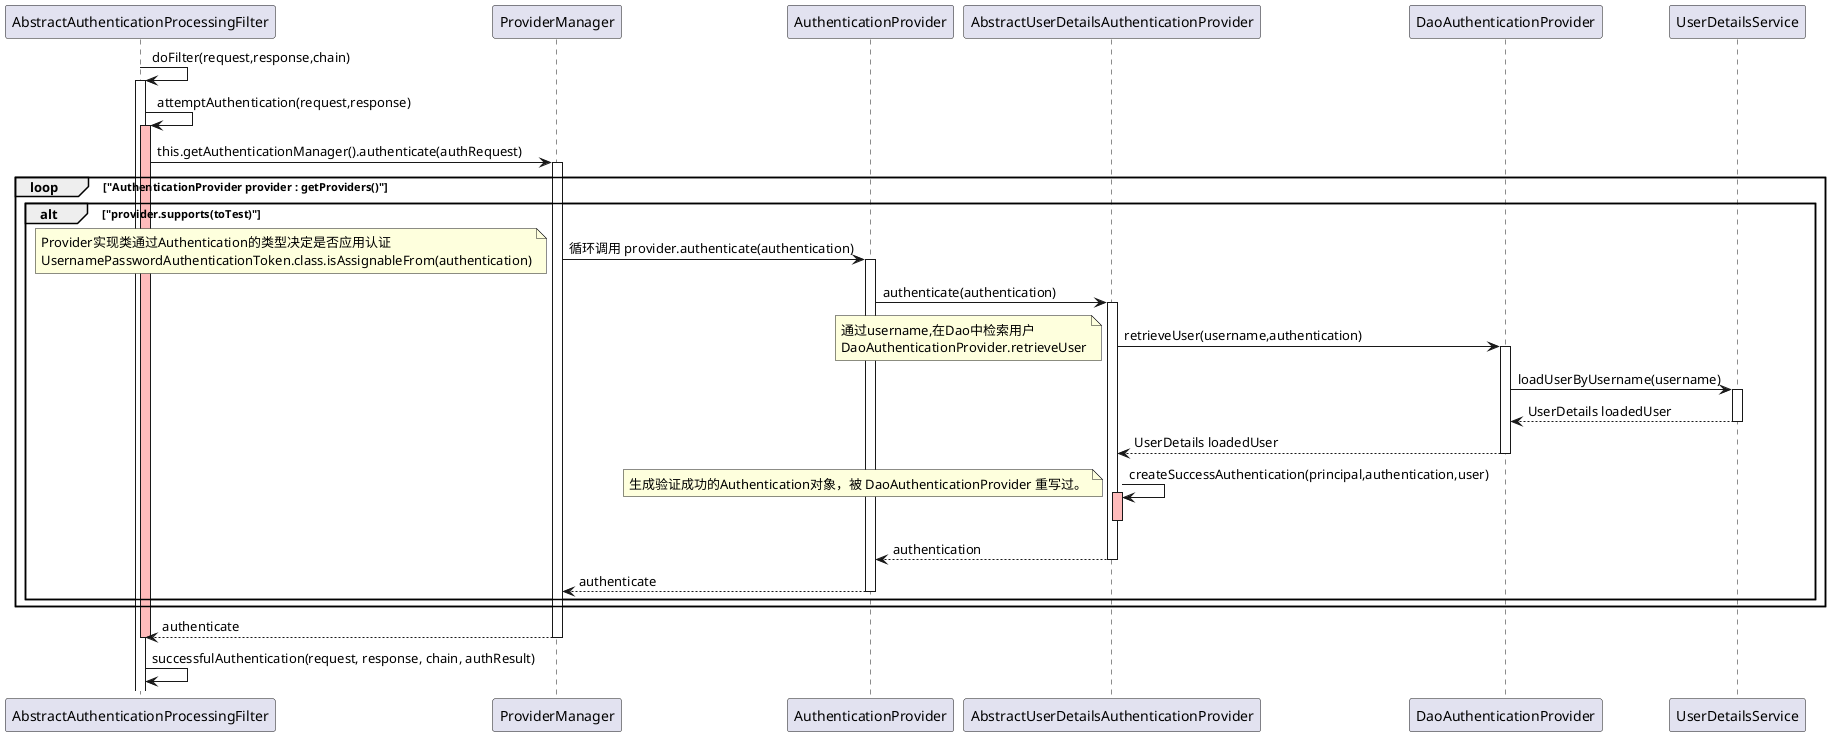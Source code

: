 @startuml
'class ProviderManager
'interface AuthenticationProvider
'abstract class AbstractUserDetailsAuthenticationProvider
'interface UserDetailsService
'class DaoAuthenticationProvider
'AbstractAuthenticationProcessingFilter.doFilter -> AbstractAuthenticationProcessingFilter.attemptAuthentication->AbstractAuthenticationProcessingFilter.getAuthenticationManager().authenticate(authRequest)
' 此处是循环调用 provider.authenticate(authentication)
AbstractAuthenticationProcessingFilter->AbstractAuthenticationProcessingFilter: doFilter(request,response,chain)
activate AbstractAuthenticationProcessingFilter

AbstractAuthenticationProcessingFilter->AbstractAuthenticationProcessingFilter: attemptAuthentication(request,response)
activate AbstractAuthenticationProcessingFilter #FFBBBB

AbstractAuthenticationProcessingFilter->ProviderManager: this.getAuthenticationManager().authenticate(authRequest)
activate ProviderManager

loop "AuthenticationProvider provider : getProviders()"

'Class<? extends Authentication> toTest = authentication.getClass();
'if (!provider.supports(toTest)) {
'    continue;
'}
    alt "provider.supports(toTest)"
        ProviderManager -> AuthenticationProvider: 循环调用 provider.authenticate(authentication)
        note left: Provider实现类通过Authentication的类型决定是否应用认证\nUsernamePasswordAuthenticationToken.class.isAssignableFrom(authentication)
        activate AuthenticationProvider

        AuthenticationProvider->AbstractUserDetailsAuthenticationProvider:authenticate(authentication)
        activate AbstractUserDetailsAuthenticationProvider

        AbstractUserDetailsAuthenticationProvider->DaoAuthenticationProvider:retrieveUser(username,authentication)
        activate DaoAuthenticationProvider
        note left: 通过username,在Dao中检索用户 \nDaoAuthenticationProvider.retrieveUser

        DaoAuthenticationProvider->UserDetailsService:loadUserByUsername(username)
        activate UserDetailsService

        DaoAuthenticationProvider <-- UserDetailsService: UserDetails loadedUser
        deactivate UserDetailsService

        AbstractUserDetailsAuthenticationProvider <-- DaoAuthenticationProvider: UserDetails loadedUser
        deactivate DaoAuthenticationProvider

        AbstractUserDetailsAuthenticationProvider -> AbstractUserDetailsAuthenticationProvider: createSuccessAuthentication(principal,authentication,user)
        note left: 生成验证成功的Authentication对象，被 DaoAuthenticationProvider 重写过。
        activate AbstractUserDetailsAuthenticationProvider #FFBBBB
        deactivate AbstractUserDetailsAuthenticationProvider

        AuthenticationProvider <-- AbstractUserDetailsAuthenticationProvider: authentication
        deactivate AbstractUserDetailsAuthenticationProvider

        ProviderManager <-- AuthenticationProvider: authenticate
        deactivate AuthenticationProvider
    end
end

AbstractAuthenticationProcessingFilter <-- ProviderManager: authenticate
deactivate ProviderManager
deactivate AbstractAuthenticationProcessingFilter

AbstractAuthenticationProcessingFilter->AbstractAuthenticationProcessingFilter: successfulAuthentication(request, response, chain, authResult)

'ClientCredentialsTokenEndpointFilter.successfulAuthentication-->AbstractAuthenticationProcessingFilter.successfulAuthentication
'ClientCredentialsTokenEndpointFilter.successfulAuthentication-->chain.doFilter(request, response)


@enduml
